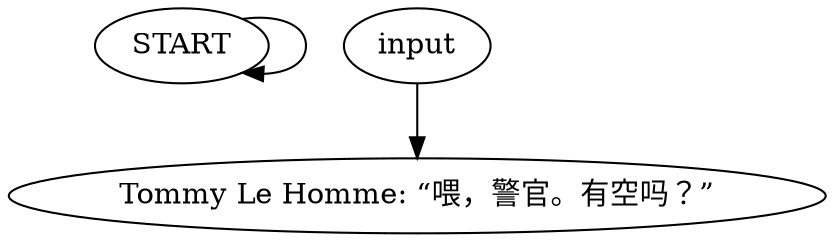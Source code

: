 # JAM / TOMMY barks
# tommy barks after jam mystery done
# ==================================================
digraph G {
	  0 [label="START"];
	  1 [label="input"];
	  2 [label="Tommy Le Homme: “喂，警官。有空吗？”"];
	  0 -> 0
	  1 -> 2
}

